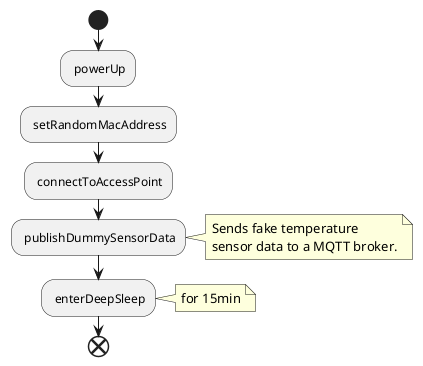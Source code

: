 @startuml
start

: powerUp;
: setRandomMacAddress;
: connectToAccessPoint;
: publishDummySensorData;
note right
    Sends fake temperature 
    sensor data to a MQTT broker.
end note
: enterDeepSleep;
note right
    for 15min
end note

end
@enduml
